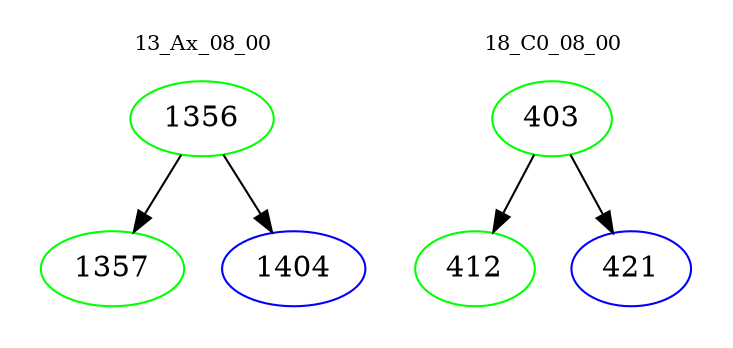 digraph{
subgraph cluster_0 {
color = white
label = "13_Ax_08_00";
fontsize=10;
T0_1356 [label="1356", color="green"]
T0_1356 -> T0_1357 [color="black"]
T0_1357 [label="1357", color="green"]
T0_1356 -> T0_1404 [color="black"]
T0_1404 [label="1404", color="blue"]
}
subgraph cluster_1 {
color = white
label = "18_C0_08_00";
fontsize=10;
T1_403 [label="403", color="green"]
T1_403 -> T1_412 [color="black"]
T1_412 [label="412", color="green"]
T1_403 -> T1_421 [color="black"]
T1_421 [label="421", color="blue"]
}
}
